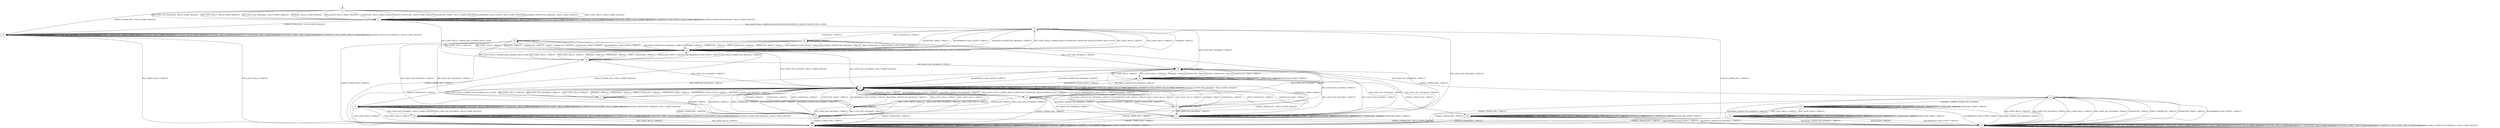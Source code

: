 digraph h10 {
s0 [label="s0"];
s1 [label="s1"];
s2 [label="s2"];
s3 [label="s3"];
s4 [label="s4"];
s5 [label="s5"];
s6 [label="s6"];
s7 [label="s7"];
s11 [label="s11"];
s15 [label="s15"];
s18 [label="s18"];
s22 [label="s22"];
s8 [label="s8"];
s9 [label="s9"];
s13 [label="s13"];
s16 [label="s16"];
s17 [label="s17"];
s20 [label="s20"];
s21 [label="s21"];
s10 [label="s10"];
s14 [label="s14"];
s19 [label="s19"];
s23 [label="s23"];
s24 [label="s24"];
s12 [label="s12"];
s0 -> s1 [label="RSA_CLIENT_HELLO / HELLO_VERIFY_REQUEST"];
s0 -> s1 [label="RSA_CLIENT_KEY_EXCHANGE / HELLO_VERIFY_REQUEST"];
s0 -> s1 [label="PSK_CLIENT_HELLO / HELLO_VERIFY_REQUEST"];
s0 -> s1 [label="PSK_CLIENT_KEY_EXCHANGE / HELLO_VERIFY_REQUEST"];
s0 -> s2 [label="CHANGE_CIPHER_SPEC / HELLO_VERIFY_REQUEST"];
s0 -> s1 [label="FINISHED / HELLO_VERIFY_REQUEST"];
s0 -> s1 [label="APPLICATION / HELLO_VERIFY_REQUEST"];
s0 -> s1 [label="CERTIFICATE / HELLO_VERIFY_REQUEST"];
s0 -> s1 [label="EMPTY_CERTIFICATE / HELLO_VERIFY_REQUEST"];
s0 -> s1 [label="CERTIFICATE_VERIFY / HELLO_VERIFY_REQUEST"];
s0 -> s1 [label="Alert(WARNING,CLOSE_NOTIFY) / HELLO_VERIFY_REQUEST"];
s0 -> s1 [label="Alert(FATAL,UNEXPECTED_MESSAGE) / HELLO_VERIFY_REQUEST"];
s1 -> s3 [label="RSA_CLIENT_HELLO / SERVER_HELLO,CERTIFICATE,CERTIFICATE_REQUEST,SERVER_HELLO_DONE"];
s1 -> s1 [label="RSA_CLIENT_KEY_EXCHANGE / HELLO_VERIFY_REQUEST"];
s1 -> s4 [label="PSK_CLIENT_HELLO / SERVER_HELLO,SERVER_HELLO_DONE"];
s1 -> s1 [label="PSK_CLIENT_KEY_EXCHANGE / HELLO_VERIFY_REQUEST"];
s1 -> s2 [label="CHANGE_CIPHER_SPEC / HELLO_VERIFY_REQUEST"];
s1 -> s1 [label="FINISHED / HELLO_VERIFY_REQUEST"];
s1 -> s1 [label="APPLICATION / HELLO_VERIFY_REQUEST"];
s1 -> s1 [label="CERTIFICATE / HELLO_VERIFY_REQUEST"];
s1 -> s1 [label="EMPTY_CERTIFICATE / HELLO_VERIFY_REQUEST"];
s1 -> s1 [label="CERTIFICATE_VERIFY / HELLO_VERIFY_REQUEST"];
s1 -> s1 [label="Alert(WARNING,CLOSE_NOTIFY) / HELLO_VERIFY_REQUEST"];
s1 -> s1 [label="Alert(FATAL,UNEXPECTED_MESSAGE) / HELLO_VERIFY_REQUEST"];
s2 -> s5 [label="RSA_CLIENT_HELLO / TIMEOUT"];
s2 -> s2 [label="RSA_CLIENT_KEY_EXCHANGE / HELLO_VERIFY_REQUEST"];
s2 -> s5 [label="PSK_CLIENT_HELLO / TIMEOUT"];
s2 -> s2 [label="PSK_CLIENT_KEY_EXCHANGE / HELLO_VERIFY_REQUEST"];
s2 -> s2 [label="CHANGE_CIPHER_SPEC / HELLO_VERIFY_REQUEST"];
s2 -> s2 [label="FINISHED / HELLO_VERIFY_REQUEST"];
s2 -> s2 [label="APPLICATION / HELLO_VERIFY_REQUEST"];
s2 -> s2 [label="CERTIFICATE / HELLO_VERIFY_REQUEST"];
s2 -> s2 [label="EMPTY_CERTIFICATE / HELLO_VERIFY_REQUEST"];
s2 -> s2 [label="CERTIFICATE_VERIFY / HELLO_VERIFY_REQUEST"];
s2 -> s2 [label="Alert(WARNING,CLOSE_NOTIFY) / HELLO_VERIFY_REQUEST"];
s2 -> s2 [label="Alert(FATAL,UNEXPECTED_MESSAGE) / HELLO_VERIFY_REQUEST"];
s3 -> s11 [label="RSA_CLIENT_HELLO / TIMEOUT"];
s3 -> s6 [label="RSA_CLIENT_KEY_EXCHANGE / TIMEOUT"];
s3 -> s11 [label="PSK_CLIENT_HELLO / TIMEOUT"];
s3 -> s15 [label="PSK_CLIENT_KEY_EXCHANGE / TIMEOUT"];
s3 -> s5 [label="CHANGE_CIPHER_SPEC / TIMEOUT"];
s3 -> s11 [label="FINISHED / TIMEOUT"];
s3 -> s3 [label="APPLICATION / TIMEOUT"];
s3 -> s18 [label="CERTIFICATE / TIMEOUT"];
s3 -> s22 [label="EMPTY_CERTIFICATE / TIMEOUT"];
s3 -> s11 [label="CERTIFICATE_VERIFY / TIMEOUT"];
s3 -> s11 [label="Alert(WARNING,CLOSE_NOTIFY) / TIMEOUT"];
s3 -> s11 [label="Alert(FATAL,UNEXPECTED_MESSAGE) / TIMEOUT"];
s4 -> s11 [label="RSA_CLIENT_HELLO / TIMEOUT"];
s4 -> s7 [label="RSA_CLIENT_KEY_EXCHANGE / TIMEOUT"];
s4 -> s11 [label="PSK_CLIENT_HELLO / TIMEOUT"];
s4 -> s6 [label="PSK_CLIENT_KEY_EXCHANGE / TIMEOUT"];
s4 -> s5 [label="CHANGE_CIPHER_SPEC / TIMEOUT"];
s4 -> s11 [label="FINISHED / TIMEOUT"];
s4 -> s4 [label="APPLICATION / TIMEOUT"];
s4 -> s11 [label="CERTIFICATE / TIMEOUT"];
s4 -> s11 [label="EMPTY_CERTIFICATE / TIMEOUT"];
s4 -> s11 [label="CERTIFICATE_VERIFY / TIMEOUT"];
s4 -> s11 [label="Alert(WARNING,CLOSE_NOTIFY) / TIMEOUT"];
s4 -> s11 [label="Alert(FATAL,UNEXPECTED_MESSAGE) / TIMEOUT"];
s5 -> s5 [label="RSA_CLIENT_HELLO / TIMEOUT"];
s5 -> s5 [label="RSA_CLIENT_KEY_EXCHANGE / TIMEOUT"];
s5 -> s5 [label="PSK_CLIENT_HELLO / TIMEOUT"];
s5 -> s5 [label="PSK_CLIENT_KEY_EXCHANGE / TIMEOUT"];
s5 -> s5 [label="CHANGE_CIPHER_SPEC / TIMEOUT"];
s5 -> s5 [label="FINISHED / TIMEOUT"];
s5 -> s5 [label="APPLICATION / TIMEOUT"];
s5 -> s5 [label="CERTIFICATE / TIMEOUT"];
s5 -> s5 [label="EMPTY_CERTIFICATE / TIMEOUT"];
s5 -> s5 [label="CERTIFICATE_VERIFY / TIMEOUT"];
s5 -> s5 [label="Alert(WARNING,CLOSE_NOTIFY) / TIMEOUT"];
s5 -> s5 [label="Alert(FATAL,UNEXPECTED_MESSAGE) / TIMEOUT"];
s6 -> s21 [label="RSA_CLIENT_HELLO / TIMEOUT"];
s6 -> s15 [label="RSA_CLIENT_KEY_EXCHANGE / TIMEOUT"];
s6 -> s21 [label="PSK_CLIENT_HELLO / TIMEOUT"];
s6 -> s15 [label="PSK_CLIENT_KEY_EXCHANGE / TIMEOUT"];
s6 -> s8 [label="CHANGE_CIPHER_SPEC / TIMEOUT"];
s6 -> s21 [label="FINISHED / TIMEOUT"];
s6 -> s6 [label="APPLICATION / TIMEOUT"];
s6 -> s21 [label="CERTIFICATE / TIMEOUT"];
s6 -> s21 [label="EMPTY_CERTIFICATE / TIMEOUT"];
s6 -> s21 [label="CERTIFICATE_VERIFY / TIMEOUT"];
s6 -> s7 [label="Alert(WARNING,CLOSE_NOTIFY) / TIMEOUT"];
s6 -> s7 [label="Alert(FATAL,UNEXPECTED_MESSAGE) / TIMEOUT"];
s7 -> s16 [label="RSA_CLIENT_HELLO / SERVER_HELLO,CERTIFICATE,CERTIFICATE_REQUEST,SERVER_HELLO_DONE"];
s7 -> s7 [label="RSA_CLIENT_KEY_EXCHANGE / HELLO_VERIFY_REQUEST"];
s7 -> s17 [label="PSK_CLIENT_HELLO / SERVER_HELLO,SERVER_HELLO_DONE"];
s7 -> s7 [label="PSK_CLIENT_KEY_EXCHANGE / HELLO_VERIFY_REQUEST"];
s7 -> s9 [label="CHANGE_CIPHER_SPEC / HELLO_VERIFY_REQUEST"];
s7 -> s7 [label="FINISHED / HELLO_VERIFY_REQUEST"];
s7 -> s7 [label="APPLICATION / HELLO_VERIFY_REQUEST"];
s7 -> s7 [label="CERTIFICATE / HELLO_VERIFY_REQUEST"];
s7 -> s7 [label="EMPTY_CERTIFICATE / HELLO_VERIFY_REQUEST"];
s7 -> s7 [label="CERTIFICATE_VERIFY / HELLO_VERIFY_REQUEST"];
s7 -> s7 [label="Alert(WARNING,CLOSE_NOTIFY) / HELLO_VERIFY_REQUEST"];
s7 -> s7 [label="Alert(FATAL,UNEXPECTED_MESSAGE) / HELLO_VERIFY_REQUEST"];
s11 -> s3 [label="RSA_CLIENT_HELLO / SERVER_HELLO,CERTIFICATE,CERTIFICATE_REQUEST,SERVER_HELLO_DONE"];
s11 -> s7 [label="RSA_CLIENT_KEY_EXCHANGE / HELLO_VERIFY_REQUEST"];
s11 -> s4 [label="PSK_CLIENT_HELLO / SERVER_HELLO,SERVER_HELLO_DONE"];
s11 -> s7 [label="PSK_CLIENT_KEY_EXCHANGE / HELLO_VERIFY_REQUEST"];
s11 -> s13 [label="CHANGE_CIPHER_SPEC / HELLO_VERIFY_REQUEST"];
s11 -> s11 [label="FINISHED / HELLO_VERIFY_REQUEST"];
s11 -> s11 [label="APPLICATION / HELLO_VERIFY_REQUEST"];
s11 -> s11 [label="CERTIFICATE / HELLO_VERIFY_REQUEST"];
s11 -> s11 [label="EMPTY_CERTIFICATE / HELLO_VERIFY_REQUEST"];
s11 -> s11 [label="CERTIFICATE_VERIFY / HELLO_VERIFY_REQUEST"];
s11 -> s11 [label="Alert(WARNING,CLOSE_NOTIFY) / HELLO_VERIFY_REQUEST"];
s11 -> s11 [label="Alert(FATAL,UNEXPECTED_MESSAGE) / HELLO_VERIFY_REQUEST"];
s15 -> s15 [label="RSA_CLIENT_HELLO / TIMEOUT"];
s15 -> s15 [label="RSA_CLIENT_KEY_EXCHANGE / TIMEOUT"];
s15 -> s15 [label="PSK_CLIENT_HELLO / TIMEOUT"];
s15 -> s15 [label="PSK_CLIENT_KEY_EXCHANGE / TIMEOUT"];
s15 -> s5 [label="CHANGE_CIPHER_SPEC / TIMEOUT"];
s15 -> s15 [label="FINISHED / TIMEOUT"];
s15 -> s15 [label="APPLICATION / TIMEOUT"];
s15 -> s15 [label="CERTIFICATE / TIMEOUT"];
s15 -> s15 [label="EMPTY_CERTIFICATE / TIMEOUT"];
s15 -> s15 [label="CERTIFICATE_VERIFY / TIMEOUT"];
s15 -> s7 [label="Alert(WARNING,CLOSE_NOTIFY) / TIMEOUT"];
s15 -> s7 [label="Alert(FATAL,UNEXPECTED_MESSAGE) / TIMEOUT"];
s18 -> s11 [label="RSA_CLIENT_HELLO / TIMEOUT"];
s18 -> s20 [label="RSA_CLIENT_KEY_EXCHANGE / TIMEOUT"];
s18 -> s11 [label="PSK_CLIENT_HELLO / TIMEOUT"];
s18 -> s20 [label="PSK_CLIENT_KEY_EXCHANGE / TIMEOUT"];
s18 -> s5 [label="CHANGE_CIPHER_SPEC / TIMEOUT"];
s18 -> s11 [label="FINISHED / TIMEOUT"];
s18 -> s18 [label="APPLICATION / TIMEOUT"];
s18 -> s11 [label="CERTIFICATE / TIMEOUT"];
s18 -> s11 [label="EMPTY_CERTIFICATE / TIMEOUT"];
s18 -> s11 [label="CERTIFICATE_VERIFY / TIMEOUT"];
s18 -> s11 [label="Alert(WARNING,CLOSE_NOTIFY) / TIMEOUT"];
s18 -> s11 [label="Alert(FATAL,UNEXPECTED_MESSAGE) / TIMEOUT"];
s22 -> s11 [label="RSA_CLIENT_HELLO / TIMEOUT"];
s22 -> s6 [label="RSA_CLIENT_KEY_EXCHANGE / TIMEOUT"];
s22 -> s11 [label="PSK_CLIENT_HELLO / TIMEOUT"];
s22 -> s15 [label="PSK_CLIENT_KEY_EXCHANGE / TIMEOUT"];
s22 -> s5 [label="CHANGE_CIPHER_SPEC / TIMEOUT"];
s22 -> s11 [label="FINISHED / TIMEOUT"];
s22 -> s22 [label="APPLICATION / TIMEOUT"];
s22 -> s11 [label="CERTIFICATE / TIMEOUT"];
s22 -> s11 [label="EMPTY_CERTIFICATE / TIMEOUT"];
s22 -> s11 [label="CERTIFICATE_VERIFY / TIMEOUT"];
s22 -> s11 [label="Alert(WARNING,CLOSE_NOTIFY) / TIMEOUT"];
s22 -> s11 [label="Alert(FATAL,UNEXPECTED_MESSAGE) / TIMEOUT"];
s8 -> s9 [label="RSA_CLIENT_HELLO / TIMEOUT"];
s8 -> s9 [label="RSA_CLIENT_KEY_EXCHANGE / TIMEOUT"];
s8 -> s9 [label="PSK_CLIENT_HELLO / TIMEOUT"];
s8 -> s9 [label="PSK_CLIENT_KEY_EXCHANGE / TIMEOUT"];
s8 -> s5 [label="CHANGE_CIPHER_SPEC / TIMEOUT"];
s8 -> s10 [label="FINISHED / CHANGE_CIPHER_SPEC,FINISHED"];
s8 -> s8 [label="APPLICATION / TIMEOUT"];
s8 -> s9 [label="CERTIFICATE / TIMEOUT"];
s8 -> s9 [label="EMPTY_CERTIFICATE / TIMEOUT"];
s8 -> s9 [label="CERTIFICATE_VERIFY / TIMEOUT"];
s8 -> s9 [label="Alert(WARNING,CLOSE_NOTIFY) / TIMEOUT"];
s8 -> s9 [label="Alert(FATAL,UNEXPECTED_MESSAGE) / TIMEOUT"];
s9 -> s9 [label="RSA_CLIENT_HELLO / HELLO_VERIFY_REQUEST"];
s9 -> s9 [label="RSA_CLIENT_KEY_EXCHANGE / HELLO_VERIFY_REQUEST"];
s9 -> s9 [label="PSK_CLIENT_HELLO / HELLO_VERIFY_REQUEST"];
s9 -> s9 [label="PSK_CLIENT_KEY_EXCHANGE / HELLO_VERIFY_REQUEST"];
s9 -> s9 [label="CHANGE_CIPHER_SPEC / HELLO_VERIFY_REQUEST"];
s9 -> s9 [label="FINISHED / HELLO_VERIFY_REQUEST"];
s9 -> s9 [label="APPLICATION / HELLO_VERIFY_REQUEST"];
s9 -> s9 [label="CERTIFICATE / HELLO_VERIFY_REQUEST"];
s9 -> s9 [label="EMPTY_CERTIFICATE / HELLO_VERIFY_REQUEST"];
s9 -> s9 [label="CERTIFICATE_VERIFY / HELLO_VERIFY_REQUEST"];
s9 -> s9 [label="Alert(WARNING,CLOSE_NOTIFY) / HELLO_VERIFY_REQUEST"];
s9 -> s9 [label="Alert(FATAL,UNEXPECTED_MESSAGE) / HELLO_VERIFY_REQUEST"];
s13 -> s5 [label="RSA_CLIENT_HELLO / TIMEOUT"];
s13 -> s14 [label="RSA_CLIENT_KEY_EXCHANGE / HELLO_VERIFY_REQUEST"];
s13 -> s5 [label="PSK_CLIENT_HELLO / TIMEOUT"];
s13 -> s14 [label="PSK_CLIENT_KEY_EXCHANGE / HELLO_VERIFY_REQUEST"];
s13 -> s13 [label="CHANGE_CIPHER_SPEC / HELLO_VERIFY_REQUEST"];
s13 -> s13 [label="FINISHED / HELLO_VERIFY_REQUEST"];
s13 -> s13 [label="APPLICATION / HELLO_VERIFY_REQUEST"];
s13 -> s13 [label="CERTIFICATE / HELLO_VERIFY_REQUEST"];
s13 -> s13 [label="EMPTY_CERTIFICATE / HELLO_VERIFY_REQUEST"];
s13 -> s13 [label="CERTIFICATE_VERIFY / HELLO_VERIFY_REQUEST"];
s13 -> s13 [label="Alert(WARNING,CLOSE_NOTIFY) / HELLO_VERIFY_REQUEST"];
s13 -> s13 [label="Alert(FATAL,UNEXPECTED_MESSAGE) / HELLO_VERIFY_REQUEST"];
s16 -> s7 [label="RSA_CLIENT_HELLO / TIMEOUT"];
s16 -> s6 [label="RSA_CLIENT_KEY_EXCHANGE / TIMEOUT"];
s16 -> s7 [label="PSK_CLIENT_HELLO / TIMEOUT"];
s16 -> s15 [label="PSK_CLIENT_KEY_EXCHANGE / TIMEOUT"];
s16 -> s5 [label="CHANGE_CIPHER_SPEC / TIMEOUT"];
s16 -> s7 [label="FINISHED / TIMEOUT"];
s16 -> s16 [label="APPLICATION / TIMEOUT"];
s16 -> s19 [label="CERTIFICATE / TIMEOUT"];
s16 -> s23 [label="EMPTY_CERTIFICATE / TIMEOUT"];
s16 -> s7 [label="CERTIFICATE_VERIFY / TIMEOUT"];
s16 -> s7 [label="Alert(WARNING,CLOSE_NOTIFY) / TIMEOUT"];
s16 -> s7 [label="Alert(FATAL,UNEXPECTED_MESSAGE) / TIMEOUT"];
s17 -> s7 [label="RSA_CLIENT_HELLO / TIMEOUT"];
s17 -> s7 [label="RSA_CLIENT_KEY_EXCHANGE / TIMEOUT"];
s17 -> s7 [label="PSK_CLIENT_HELLO / TIMEOUT"];
s17 -> s6 [label="PSK_CLIENT_KEY_EXCHANGE / TIMEOUT"];
s17 -> s5 [label="CHANGE_CIPHER_SPEC / TIMEOUT"];
s17 -> s7 [label="FINISHED / TIMEOUT"];
s17 -> s17 [label="APPLICATION / TIMEOUT"];
s17 -> s7 [label="CERTIFICATE / TIMEOUT"];
s17 -> s7 [label="EMPTY_CERTIFICATE / TIMEOUT"];
s17 -> s7 [label="CERTIFICATE_VERIFY / TIMEOUT"];
s17 -> s7 [label="Alert(WARNING,CLOSE_NOTIFY) / TIMEOUT"];
s17 -> s7 [label="Alert(FATAL,UNEXPECTED_MESSAGE) / TIMEOUT"];
s20 -> s7 [label="RSA_CLIENT_HELLO / TIMEOUT"];
s20 -> s7 [label="RSA_CLIENT_KEY_EXCHANGE / TIMEOUT"];
s20 -> s7 [label="PSK_CLIENT_HELLO / TIMEOUT"];
s20 -> s7 [label="PSK_CLIENT_KEY_EXCHANGE / TIMEOUT"];
s20 -> s5 [label="CHANGE_CIPHER_SPEC / TIMEOUT"];
s20 -> s7 [label="FINISHED / TIMEOUT"];
s20 -> s20 [label="APPLICATION / TIMEOUT"];
s20 -> s7 [label="CERTIFICATE / TIMEOUT"];
s20 -> s7 [label="EMPTY_CERTIFICATE / TIMEOUT"];
s20 -> s6 [label="CERTIFICATE_VERIFY / TIMEOUT"];
s20 -> s7 [label="Alert(WARNING,CLOSE_NOTIFY) / TIMEOUT"];
s20 -> s7 [label="Alert(FATAL,UNEXPECTED_MESSAGE) / TIMEOUT"];
s21 -> s21 [label="RSA_CLIENT_HELLO / TIMEOUT"];
s21 -> s15 [label="RSA_CLIENT_KEY_EXCHANGE / TIMEOUT"];
s21 -> s21 [label="PSK_CLIENT_HELLO / TIMEOUT"];
s21 -> s15 [label="PSK_CLIENT_KEY_EXCHANGE / TIMEOUT"];
s21 -> s24 [label="CHANGE_CIPHER_SPEC / TIMEOUT"];
s21 -> s21 [label="FINISHED / TIMEOUT"];
s21 -> s21 [label="APPLICATION / TIMEOUT"];
s21 -> s21 [label="CERTIFICATE / TIMEOUT"];
s21 -> s21 [label="EMPTY_CERTIFICATE / TIMEOUT"];
s21 -> s21 [label="CERTIFICATE_VERIFY / TIMEOUT"];
s21 -> s7 [label="Alert(WARNING,CLOSE_NOTIFY) / TIMEOUT"];
s21 -> s7 [label="Alert(FATAL,UNEXPECTED_MESSAGE) / TIMEOUT"];
s10 -> s12 [label="RSA_CLIENT_HELLO / TIMEOUT"];
s10 -> s10 [label="RSA_CLIENT_KEY_EXCHANGE / TIMEOUT"];
s10 -> s12 [label="PSK_CLIENT_HELLO / TIMEOUT"];
s10 -> s10 [label="PSK_CLIENT_KEY_EXCHANGE / TIMEOUT"];
s10 -> s5 [label="CHANGE_CIPHER_SPEC / TIMEOUT"];
s10 -> s10 [label="FINISHED / TIMEOUT"];
s10 -> s10 [label="APPLICATION / APPLICATION"];
s10 -> s10 [label="CERTIFICATE / TIMEOUT"];
s10 -> s10 [label="EMPTY_CERTIFICATE / TIMEOUT"];
s10 -> s10 [label="CERTIFICATE_VERIFY / TIMEOUT"];
s10 -> s9 [label="Alert(WARNING,CLOSE_NOTIFY) / TIMEOUT"];
s10 -> s9 [label="Alert(FATAL,UNEXPECTED_MESSAGE) / TIMEOUT"];
s14 -> s5 [label="RSA_CLIENT_HELLO / TIMEOUT"];
s14 -> s14 [label="RSA_CLIENT_KEY_EXCHANGE / HELLO_VERIFY_REQUEST"];
s14 -> s5 [label="PSK_CLIENT_HELLO / TIMEOUT"];
s14 -> s14 [label="PSK_CLIENT_KEY_EXCHANGE / HELLO_VERIFY_REQUEST"];
s14 -> s9 [label="CHANGE_CIPHER_SPEC / HELLO_VERIFY_REQUEST"];
s14 -> s14 [label="FINISHED / HELLO_VERIFY_REQUEST"];
s14 -> s14 [label="APPLICATION / HELLO_VERIFY_REQUEST"];
s14 -> s14 [label="CERTIFICATE / HELLO_VERIFY_REQUEST"];
s14 -> s14 [label="EMPTY_CERTIFICATE / HELLO_VERIFY_REQUEST"];
s14 -> s14 [label="CERTIFICATE_VERIFY / HELLO_VERIFY_REQUEST"];
s14 -> s14 [label="Alert(WARNING,CLOSE_NOTIFY) / HELLO_VERIFY_REQUEST"];
s14 -> s14 [label="Alert(FATAL,UNEXPECTED_MESSAGE) / HELLO_VERIFY_REQUEST"];
s19 -> s7 [label="RSA_CLIENT_HELLO / TIMEOUT"];
s19 -> s20 [label="RSA_CLIENT_KEY_EXCHANGE / TIMEOUT"];
s19 -> s7 [label="PSK_CLIENT_HELLO / TIMEOUT"];
s19 -> s20 [label="PSK_CLIENT_KEY_EXCHANGE / TIMEOUT"];
s19 -> s5 [label="CHANGE_CIPHER_SPEC / TIMEOUT"];
s19 -> s7 [label="FINISHED / TIMEOUT"];
s19 -> s19 [label="APPLICATION / TIMEOUT"];
s19 -> s7 [label="CERTIFICATE / TIMEOUT"];
s19 -> s7 [label="EMPTY_CERTIFICATE / TIMEOUT"];
s19 -> s7 [label="CERTIFICATE_VERIFY / TIMEOUT"];
s19 -> s7 [label="Alert(WARNING,CLOSE_NOTIFY) / TIMEOUT"];
s19 -> s7 [label="Alert(FATAL,UNEXPECTED_MESSAGE) / TIMEOUT"];
s23 -> s7 [label="RSA_CLIENT_HELLO / TIMEOUT"];
s23 -> s6 [label="RSA_CLIENT_KEY_EXCHANGE / TIMEOUT"];
s23 -> s7 [label="PSK_CLIENT_HELLO / TIMEOUT"];
s23 -> s15 [label="PSK_CLIENT_KEY_EXCHANGE / TIMEOUT"];
s23 -> s5 [label="CHANGE_CIPHER_SPEC / TIMEOUT"];
s23 -> s7 [label="FINISHED / TIMEOUT"];
s23 -> s23 [label="APPLICATION / TIMEOUT"];
s23 -> s7 [label="CERTIFICATE / TIMEOUT"];
s23 -> s7 [label="EMPTY_CERTIFICATE / TIMEOUT"];
s23 -> s7 [label="CERTIFICATE_VERIFY / TIMEOUT"];
s23 -> s7 [label="Alert(WARNING,CLOSE_NOTIFY) / TIMEOUT"];
s23 -> s7 [label="Alert(FATAL,UNEXPECTED_MESSAGE) / TIMEOUT"];
s24 -> s24 [label="RSA_CLIENT_HELLO / TIMEOUT"];
s24 -> s24 [label="RSA_CLIENT_KEY_EXCHANGE / TIMEOUT"];
s24 -> s24 [label="PSK_CLIENT_HELLO / TIMEOUT"];
s24 -> s24 [label="PSK_CLIENT_KEY_EXCHANGE / TIMEOUT"];
s24 -> s5 [label="CHANGE_CIPHER_SPEC / TIMEOUT"];
s24 -> s24 [label="FINISHED / TIMEOUT"];
s24 -> s24 [label="APPLICATION / TIMEOUT"];
s24 -> s24 [label="CERTIFICATE / TIMEOUT"];
s24 -> s24 [label="EMPTY_CERTIFICATE / TIMEOUT"];
s24 -> s24 [label="CERTIFICATE_VERIFY / TIMEOUT"];
s24 -> s9 [label="Alert(WARNING,CLOSE_NOTIFY) / TIMEOUT"];
s24 -> s9 [label="Alert(FATAL,UNEXPECTED_MESSAGE) / TIMEOUT"];
s12 -> s12 [label="RSA_CLIENT_HELLO / TIMEOUT"];
s12 -> s12 [label="RSA_CLIENT_KEY_EXCHANGE / TIMEOUT"];
s12 -> s12 [label="PSK_CLIENT_HELLO / TIMEOUT"];
s12 -> s12 [label="PSK_CLIENT_KEY_EXCHANGE / TIMEOUT"];
s12 -> s5 [label="CHANGE_CIPHER_SPEC / TIMEOUT"];
s12 -> s12 [label="FINISHED / TIMEOUT"];
s12 -> s9 [label="APPLICATION / TIMEOUT"];
s12 -> s12 [label="CERTIFICATE / TIMEOUT"];
s12 -> s12 [label="EMPTY_CERTIFICATE / TIMEOUT"];
s12 -> s12 [label="CERTIFICATE_VERIFY / TIMEOUT"];
s12 -> s9 [label="Alert(WARNING,CLOSE_NOTIFY) / TIMEOUT"];
s12 -> s9 [label="Alert(FATAL,UNEXPECTED_MESSAGE) / TIMEOUT"];
__start0 [shape=none, label=""];
__start0 -> s0 [label=""];
}
